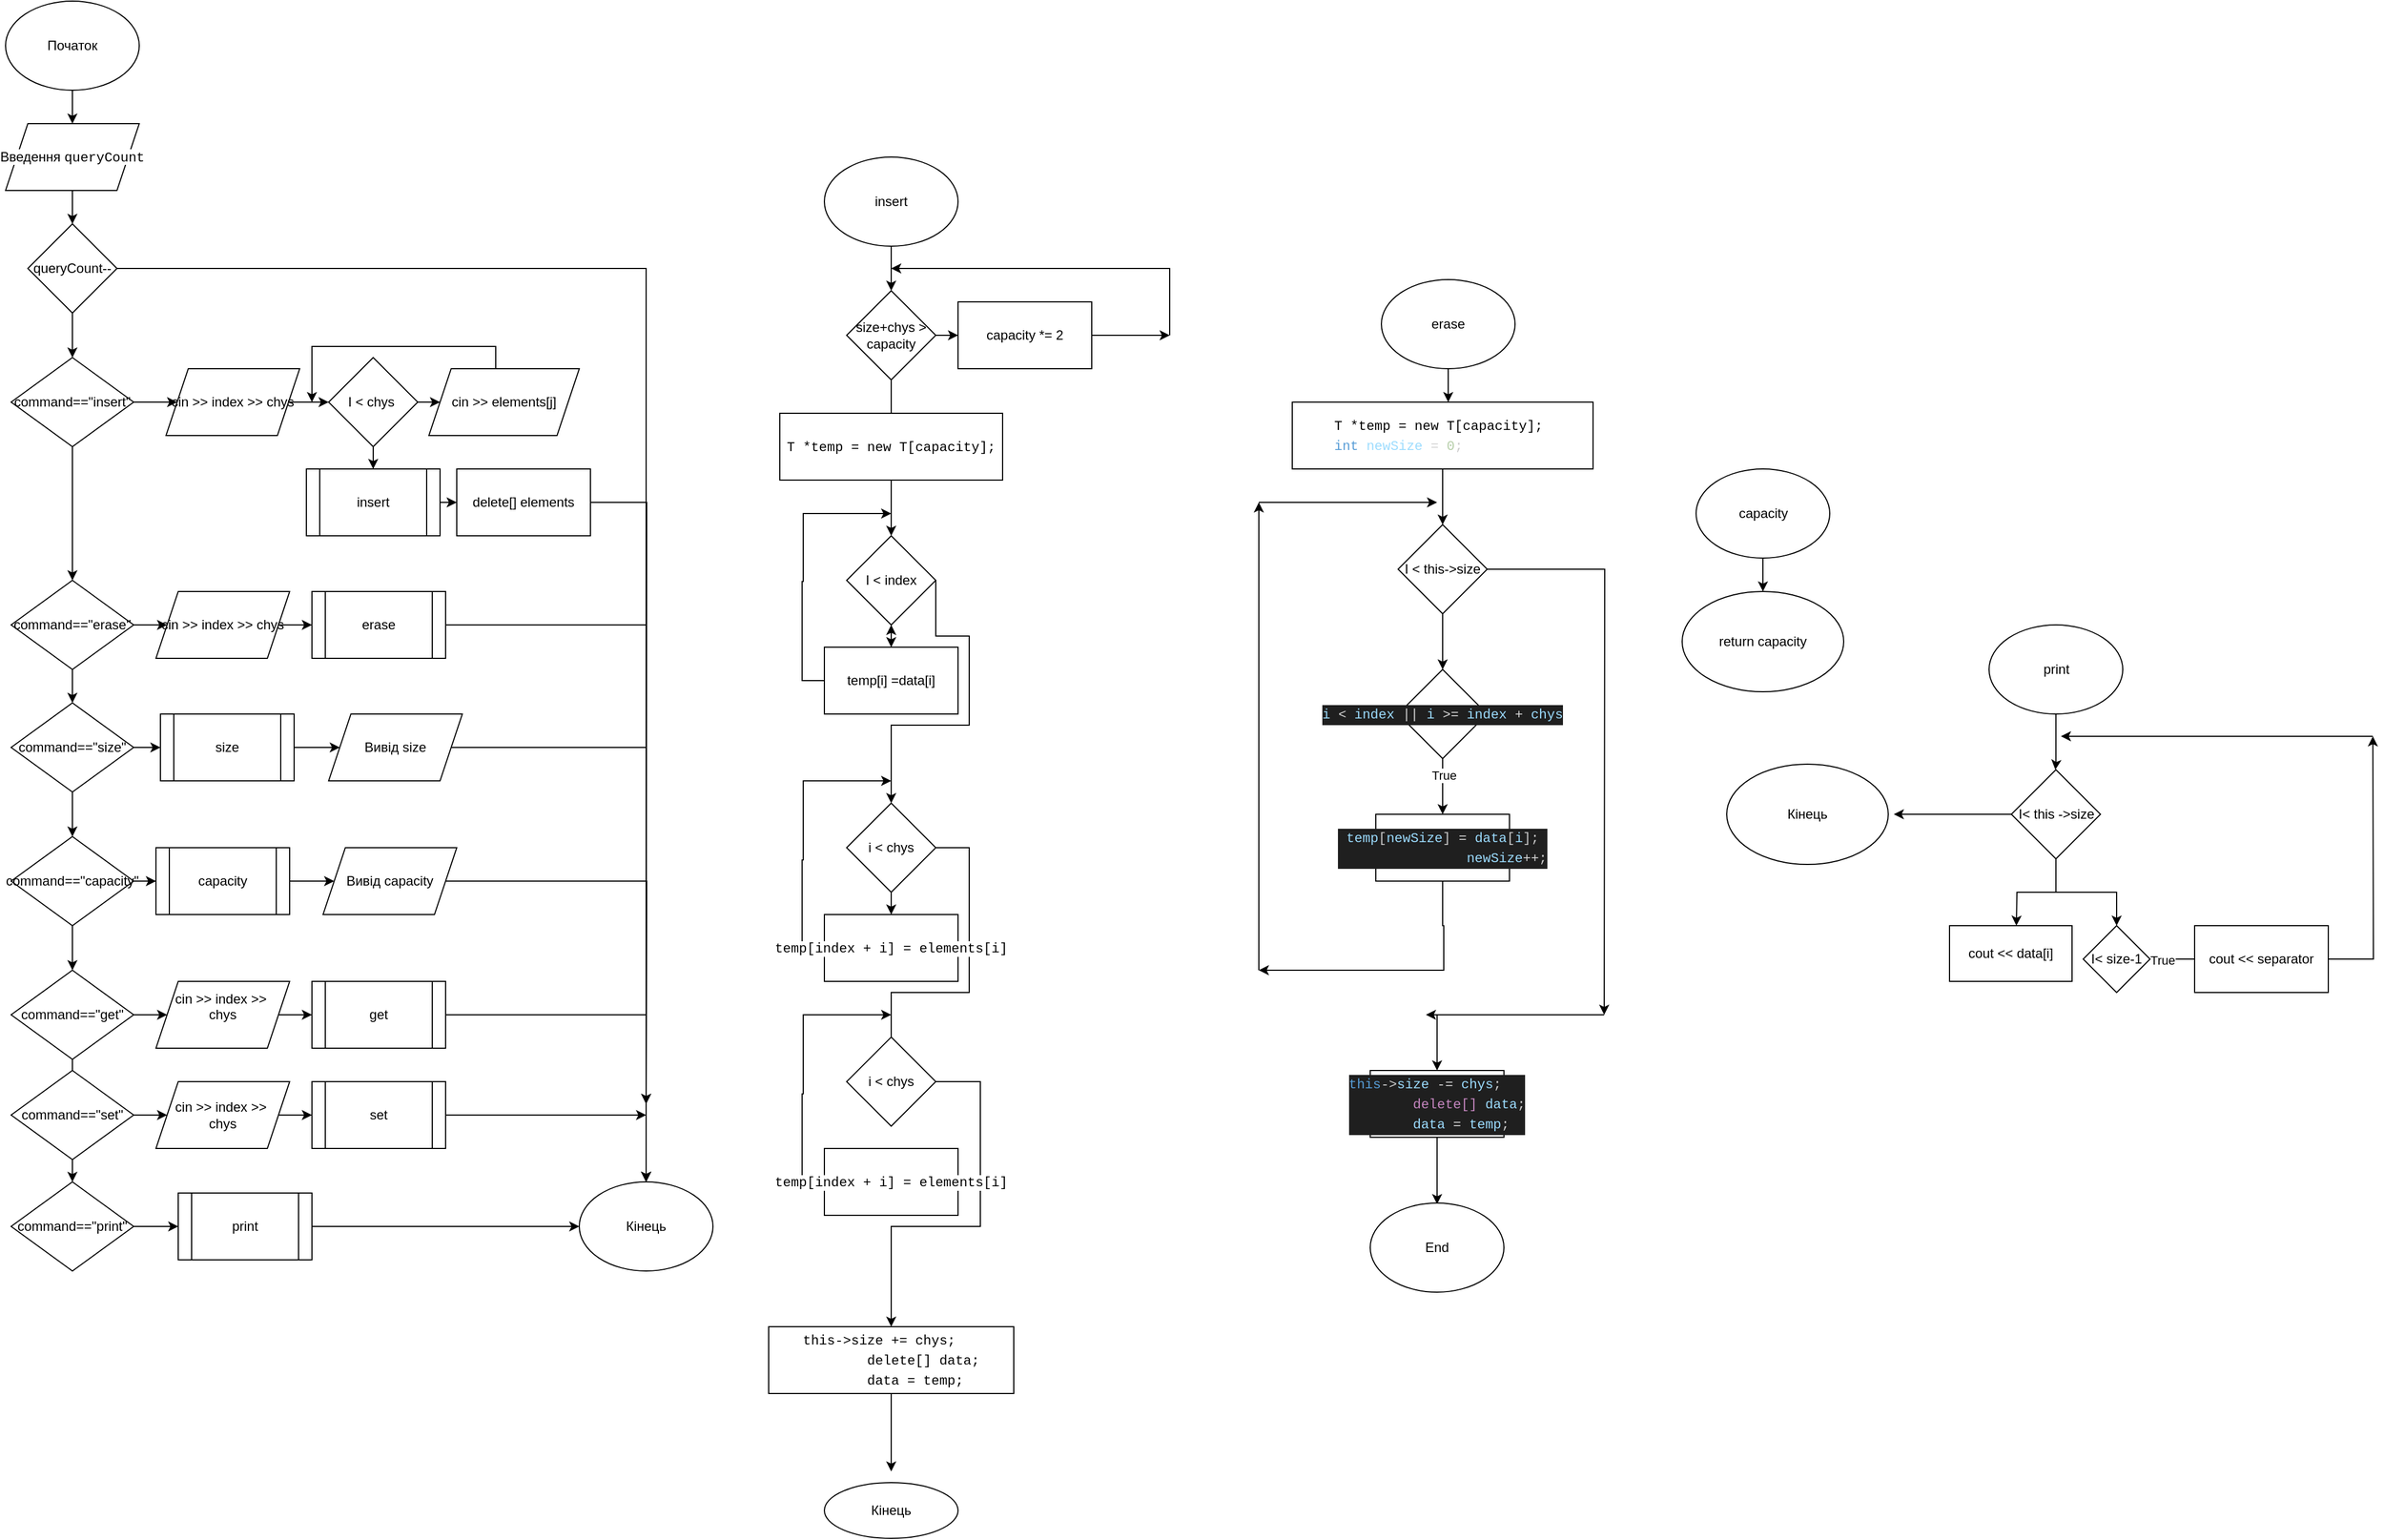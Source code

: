 <mxfile version="24.8.6">
  <diagram id="C5RBs43oDa-KdzZeNtuy" name="Page-1">
    <mxGraphModel dx="1870" dy="1550" grid="1" gridSize="10" guides="1" tooltips="1" connect="1" arrows="1" fold="1" page="1" pageScale="1" pageWidth="827" pageHeight="1169" math="0" shadow="0">
      <root>
        <mxCell id="WIyWlLk6GJQsqaUBKTNV-0" />
        <mxCell id="WIyWlLk6GJQsqaUBKTNV-1" parent="WIyWlLk6GJQsqaUBKTNV-0" />
        <mxCell id="VuneRpGB9uoMBUvt6ywJ-2" value="" style="edgeStyle=orthogonalEdgeStyle;rounded=0;orthogonalLoop=1;jettySize=auto;html=1;" parent="WIyWlLk6GJQsqaUBKTNV-1" source="VuneRpGB9uoMBUvt6ywJ-0" target="VuneRpGB9uoMBUvt6ywJ-1" edge="1">
          <mxGeometry relative="1" as="geometry" />
        </mxCell>
        <mxCell id="VuneRpGB9uoMBUvt6ywJ-0" value="Початок" style="ellipse;whiteSpace=wrap;html=1;" parent="WIyWlLk6GJQsqaUBKTNV-1" vertex="1">
          <mxGeometry x="155" y="10" width="120" height="80" as="geometry" />
        </mxCell>
        <mxCell id="VuneRpGB9uoMBUvt6ywJ-12" value="" style="edgeStyle=orthogonalEdgeStyle;rounded=0;orthogonalLoop=1;jettySize=auto;html=1;" parent="WIyWlLk6GJQsqaUBKTNV-1" source="VuneRpGB9uoMBUvt6ywJ-1" target="VuneRpGB9uoMBUvt6ywJ-11" edge="1">
          <mxGeometry relative="1" as="geometry" />
        </mxCell>
        <mxCell id="VuneRpGB9uoMBUvt6ywJ-1" value="&lt;span style=&quot;background-color: rgb(255, 255, 255);&quot;&gt;Введення&amp;nbsp;&lt;span style=&quot;font-family: Menlo, Monaco, &amp;quot;Courier New&amp;quot;, monospace; text-align: start; white-space: pre;&quot;&gt;queryCount&lt;/span&gt;&lt;/span&gt;" style="shape=parallelogram;perimeter=parallelogramPerimeter;whiteSpace=wrap;html=1;fixedSize=1;" parent="WIyWlLk6GJQsqaUBKTNV-1" vertex="1">
          <mxGeometry x="155" y="120" width="120" height="60" as="geometry" />
        </mxCell>
        <mxCell id="VuneRpGB9uoMBUvt6ywJ-6" value="" style="edgeStyle=orthogonalEdgeStyle;rounded=0;orthogonalLoop=1;jettySize=auto;html=1;" parent="WIyWlLk6GJQsqaUBKTNV-1" source="VuneRpGB9uoMBUvt6ywJ-3" target="VuneRpGB9uoMBUvt6ywJ-5" edge="1">
          <mxGeometry relative="1" as="geometry" />
        </mxCell>
        <mxCell id="VuneRpGB9uoMBUvt6ywJ-20" value="" style="edgeStyle=orthogonalEdgeStyle;rounded=0;orthogonalLoop=1;jettySize=auto;html=1;" parent="WIyWlLk6GJQsqaUBKTNV-1" source="VuneRpGB9uoMBUvt6ywJ-3" target="VuneRpGB9uoMBUvt6ywJ-19" edge="1">
          <mxGeometry relative="1" as="geometry" />
        </mxCell>
        <mxCell id="VuneRpGB9uoMBUvt6ywJ-3" value="command==&quot;insert&quot;" style="rhombus;whiteSpace=wrap;html=1;" parent="WIyWlLk6GJQsqaUBKTNV-1" vertex="1">
          <mxGeometry x="160" y="330" width="110" height="80" as="geometry" />
        </mxCell>
        <mxCell id="VuneRpGB9uoMBUvt6ywJ-8" value="" style="edgeStyle=orthogonalEdgeStyle;rounded=0;orthogonalLoop=1;jettySize=auto;html=1;" parent="WIyWlLk6GJQsqaUBKTNV-1" source="VuneRpGB9uoMBUvt6ywJ-5" target="VuneRpGB9uoMBUvt6ywJ-7" edge="1">
          <mxGeometry relative="1" as="geometry" />
        </mxCell>
        <mxCell id="VuneRpGB9uoMBUvt6ywJ-5" value="cin &amp;gt;&amp;gt; index &amp;gt;&amp;gt; chys" style="shape=parallelogram;perimeter=parallelogramPerimeter;whiteSpace=wrap;html=1;fixedSize=1;" parent="WIyWlLk6GJQsqaUBKTNV-1" vertex="1">
          <mxGeometry x="299" y="340" width="120" height="60" as="geometry" />
        </mxCell>
        <mxCell id="VuneRpGB9uoMBUvt6ywJ-10" value="" style="edgeStyle=orthogonalEdgeStyle;rounded=0;orthogonalLoop=1;jettySize=auto;html=1;" parent="WIyWlLk6GJQsqaUBKTNV-1" source="VuneRpGB9uoMBUvt6ywJ-7" target="VuneRpGB9uoMBUvt6ywJ-9" edge="1">
          <mxGeometry relative="1" as="geometry" />
        </mxCell>
        <mxCell id="VuneRpGB9uoMBUvt6ywJ-16" value="" style="edgeStyle=orthogonalEdgeStyle;rounded=0;orthogonalLoop=1;jettySize=auto;html=1;" parent="WIyWlLk6GJQsqaUBKTNV-1" source="VuneRpGB9uoMBUvt6ywJ-7" target="VuneRpGB9uoMBUvt6ywJ-15" edge="1">
          <mxGeometry relative="1" as="geometry" />
        </mxCell>
        <mxCell id="VuneRpGB9uoMBUvt6ywJ-7" value="I &amp;lt; chys&amp;nbsp;" style="rhombus;whiteSpace=wrap;html=1;" parent="WIyWlLk6GJQsqaUBKTNV-1" vertex="1">
          <mxGeometry x="445" y="330" width="80" height="80" as="geometry" />
        </mxCell>
        <mxCell id="VuneRpGB9uoMBUvt6ywJ-14" style="edgeStyle=orthogonalEdgeStyle;rounded=0;orthogonalLoop=1;jettySize=auto;html=1;exitX=0.5;exitY=0;exitDx=0;exitDy=0;" parent="WIyWlLk6GJQsqaUBKTNV-1" source="VuneRpGB9uoMBUvt6ywJ-9" edge="1">
          <mxGeometry relative="1" as="geometry">
            <mxPoint x="430" y="370" as="targetPoint" />
            <Array as="points">
              <mxPoint x="595" y="320" />
              <mxPoint x="430" y="320" />
            </Array>
          </mxGeometry>
        </mxCell>
        <mxCell id="VuneRpGB9uoMBUvt6ywJ-9" value="cin &amp;gt;&amp;gt; elements[j]" style="shape=parallelogram;perimeter=parallelogramPerimeter;whiteSpace=wrap;html=1;fixedSize=1;" parent="WIyWlLk6GJQsqaUBKTNV-1" vertex="1">
          <mxGeometry x="535" y="340" width="135" height="60" as="geometry" />
        </mxCell>
        <mxCell id="VuneRpGB9uoMBUvt6ywJ-13" value="" style="edgeStyle=orthogonalEdgeStyle;rounded=0;orthogonalLoop=1;jettySize=auto;html=1;" parent="WIyWlLk6GJQsqaUBKTNV-1" source="VuneRpGB9uoMBUvt6ywJ-11" target="VuneRpGB9uoMBUvt6ywJ-3" edge="1">
          <mxGeometry relative="1" as="geometry" />
        </mxCell>
        <mxCell id="VuneRpGB9uoMBUvt6ywJ-56" style="edgeStyle=orthogonalEdgeStyle;rounded=0;orthogonalLoop=1;jettySize=auto;html=1;entryX=0.5;entryY=0;entryDx=0;entryDy=0;" parent="WIyWlLk6GJQsqaUBKTNV-1" source="VuneRpGB9uoMBUvt6ywJ-11" target="VuneRpGB9uoMBUvt6ywJ-49" edge="1">
          <mxGeometry relative="1" as="geometry" />
        </mxCell>
        <mxCell id="VuneRpGB9uoMBUvt6ywJ-11" value="queryCount--" style="rhombus;whiteSpace=wrap;html=1;" parent="WIyWlLk6GJQsqaUBKTNV-1" vertex="1">
          <mxGeometry x="175" y="210" width="80" height="80" as="geometry" />
        </mxCell>
        <mxCell id="VuneRpGB9uoMBUvt6ywJ-18" value="" style="edgeStyle=orthogonalEdgeStyle;rounded=0;orthogonalLoop=1;jettySize=auto;html=1;" parent="WIyWlLk6GJQsqaUBKTNV-1" source="VuneRpGB9uoMBUvt6ywJ-15" target="VuneRpGB9uoMBUvt6ywJ-17" edge="1">
          <mxGeometry relative="1" as="geometry" />
        </mxCell>
        <mxCell id="VuneRpGB9uoMBUvt6ywJ-15" value="insert" style="shape=process;whiteSpace=wrap;html=1;backgroundOutline=1;" parent="WIyWlLk6GJQsqaUBKTNV-1" vertex="1">
          <mxGeometry x="425" y="430" width="120" height="60" as="geometry" />
        </mxCell>
        <mxCell id="VuneRpGB9uoMBUvt6ywJ-55" style="edgeStyle=orthogonalEdgeStyle;rounded=0;orthogonalLoop=1;jettySize=auto;html=1;" parent="WIyWlLk6GJQsqaUBKTNV-1" source="VuneRpGB9uoMBUvt6ywJ-17" edge="1">
          <mxGeometry relative="1" as="geometry">
            <mxPoint x="730" y="1000" as="targetPoint" />
          </mxGeometry>
        </mxCell>
        <mxCell id="VuneRpGB9uoMBUvt6ywJ-17" value="delete[] elements" style="whiteSpace=wrap;html=1;" parent="WIyWlLk6GJQsqaUBKTNV-1" vertex="1">
          <mxGeometry x="560" y="430" width="120" height="60" as="geometry" />
        </mxCell>
        <mxCell id="VuneRpGB9uoMBUvt6ywJ-22" value="" style="edgeStyle=orthogonalEdgeStyle;rounded=0;orthogonalLoop=1;jettySize=auto;html=1;" parent="WIyWlLk6GJQsqaUBKTNV-1" source="VuneRpGB9uoMBUvt6ywJ-19" target="VuneRpGB9uoMBUvt6ywJ-21" edge="1">
          <mxGeometry relative="1" as="geometry" />
        </mxCell>
        <mxCell id="VuneRpGB9uoMBUvt6ywJ-26" value="" style="edgeStyle=orthogonalEdgeStyle;rounded=0;orthogonalLoop=1;jettySize=auto;html=1;" parent="WIyWlLk6GJQsqaUBKTNV-1" source="VuneRpGB9uoMBUvt6ywJ-19" target="VuneRpGB9uoMBUvt6ywJ-25" edge="1">
          <mxGeometry relative="1" as="geometry" />
        </mxCell>
        <mxCell id="VuneRpGB9uoMBUvt6ywJ-19" value="command==&quot;erase&quot;" style="rhombus;whiteSpace=wrap;html=1;" parent="WIyWlLk6GJQsqaUBKTNV-1" vertex="1">
          <mxGeometry x="160" y="530" width="110" height="80" as="geometry" />
        </mxCell>
        <mxCell id="VuneRpGB9uoMBUvt6ywJ-24" value="" style="edgeStyle=orthogonalEdgeStyle;rounded=0;orthogonalLoop=1;jettySize=auto;html=1;" parent="WIyWlLk6GJQsqaUBKTNV-1" source="VuneRpGB9uoMBUvt6ywJ-21" target="VuneRpGB9uoMBUvt6ywJ-23" edge="1">
          <mxGeometry relative="1" as="geometry" />
        </mxCell>
        <mxCell id="VuneRpGB9uoMBUvt6ywJ-21" value="cin &amp;gt;&amp;gt; index &amp;gt;&amp;gt; chys" style="shape=parallelogram;perimeter=parallelogramPerimeter;whiteSpace=wrap;html=1;fixedSize=1;" parent="WIyWlLk6GJQsqaUBKTNV-1" vertex="1">
          <mxGeometry x="290" y="540" width="120" height="60" as="geometry" />
        </mxCell>
        <mxCell id="VuneRpGB9uoMBUvt6ywJ-54" style="edgeStyle=orthogonalEdgeStyle;rounded=0;orthogonalLoop=1;jettySize=auto;html=1;entryX=0.5;entryY=0;entryDx=0;entryDy=0;" parent="WIyWlLk6GJQsqaUBKTNV-1" source="VuneRpGB9uoMBUvt6ywJ-23" target="VuneRpGB9uoMBUvt6ywJ-49" edge="1">
          <mxGeometry relative="1" as="geometry" />
        </mxCell>
        <mxCell id="VuneRpGB9uoMBUvt6ywJ-23" value="erase" style="shape=process;whiteSpace=wrap;html=1;backgroundOutline=1;" parent="WIyWlLk6GJQsqaUBKTNV-1" vertex="1">
          <mxGeometry x="430" y="540" width="120" height="60" as="geometry" />
        </mxCell>
        <mxCell id="VuneRpGB9uoMBUvt6ywJ-30" value="" style="edgeStyle=orthogonalEdgeStyle;rounded=0;orthogonalLoop=1;jettySize=auto;html=1;" parent="WIyWlLk6GJQsqaUBKTNV-1" source="VuneRpGB9uoMBUvt6ywJ-25" target="VuneRpGB9uoMBUvt6ywJ-29" edge="1">
          <mxGeometry relative="1" as="geometry" />
        </mxCell>
        <mxCell id="VuneRpGB9uoMBUvt6ywJ-34" value="" style="edgeStyle=orthogonalEdgeStyle;rounded=0;orthogonalLoop=1;jettySize=auto;html=1;" parent="WIyWlLk6GJQsqaUBKTNV-1" source="VuneRpGB9uoMBUvt6ywJ-25" target="VuneRpGB9uoMBUvt6ywJ-33" edge="1">
          <mxGeometry relative="1" as="geometry" />
        </mxCell>
        <mxCell id="VuneRpGB9uoMBUvt6ywJ-25" value="command==&quot;size&quot;" style="rhombus;whiteSpace=wrap;html=1;" parent="WIyWlLk6GJQsqaUBKTNV-1" vertex="1">
          <mxGeometry x="160" y="640" width="110" height="80" as="geometry" />
        </mxCell>
        <mxCell id="VuneRpGB9uoMBUvt6ywJ-32" value="" style="edgeStyle=orthogonalEdgeStyle;rounded=0;orthogonalLoop=1;jettySize=auto;html=1;" parent="WIyWlLk6GJQsqaUBKTNV-1" source="VuneRpGB9uoMBUvt6ywJ-29" target="VuneRpGB9uoMBUvt6ywJ-31" edge="1">
          <mxGeometry relative="1" as="geometry" />
        </mxCell>
        <mxCell id="VuneRpGB9uoMBUvt6ywJ-29" value="size" style="shape=process;whiteSpace=wrap;html=1;backgroundOutline=1;" parent="WIyWlLk6GJQsqaUBKTNV-1" vertex="1">
          <mxGeometry x="294" y="650" width="120" height="60" as="geometry" />
        </mxCell>
        <mxCell id="VuneRpGB9uoMBUvt6ywJ-53" style="edgeStyle=orthogonalEdgeStyle;rounded=0;orthogonalLoop=1;jettySize=auto;html=1;entryX=0.5;entryY=0;entryDx=0;entryDy=0;" parent="WIyWlLk6GJQsqaUBKTNV-1" source="VuneRpGB9uoMBUvt6ywJ-31" target="VuneRpGB9uoMBUvt6ywJ-49" edge="1">
          <mxGeometry relative="1" as="geometry">
            <mxPoint x="730" y="990" as="targetPoint" />
          </mxGeometry>
        </mxCell>
        <mxCell id="VuneRpGB9uoMBUvt6ywJ-31" value="Вивід size" style="shape=parallelogram;perimeter=parallelogramPerimeter;whiteSpace=wrap;html=1;fixedSize=1;" parent="WIyWlLk6GJQsqaUBKTNV-1" vertex="1">
          <mxGeometry x="445" y="650" width="120" height="60" as="geometry" />
        </mxCell>
        <mxCell id="VuneRpGB9uoMBUvt6ywJ-36" value="" style="edgeStyle=orthogonalEdgeStyle;rounded=0;orthogonalLoop=1;jettySize=auto;html=1;" parent="WIyWlLk6GJQsqaUBKTNV-1" source="VuneRpGB9uoMBUvt6ywJ-33" target="VuneRpGB9uoMBUvt6ywJ-35" edge="1">
          <mxGeometry relative="1" as="geometry" />
        </mxCell>
        <mxCell id="VuneRpGB9uoMBUvt6ywJ-40" value="" style="edgeStyle=orthogonalEdgeStyle;rounded=0;orthogonalLoop=1;jettySize=auto;html=1;" parent="WIyWlLk6GJQsqaUBKTNV-1" source="VuneRpGB9uoMBUvt6ywJ-33" target="VuneRpGB9uoMBUvt6ywJ-39" edge="1">
          <mxGeometry relative="1" as="geometry" />
        </mxCell>
        <mxCell id="VuneRpGB9uoMBUvt6ywJ-33" value="command==&quot;capacity&quot;" style="rhombus;whiteSpace=wrap;html=1;" parent="WIyWlLk6GJQsqaUBKTNV-1" vertex="1">
          <mxGeometry x="160" y="760" width="110" height="80" as="geometry" />
        </mxCell>
        <mxCell id="VuneRpGB9uoMBUvt6ywJ-38" value="" style="edgeStyle=orthogonalEdgeStyle;rounded=0;orthogonalLoop=1;jettySize=auto;html=1;" parent="WIyWlLk6GJQsqaUBKTNV-1" source="VuneRpGB9uoMBUvt6ywJ-35" target="VuneRpGB9uoMBUvt6ywJ-37" edge="1">
          <mxGeometry relative="1" as="geometry" />
        </mxCell>
        <mxCell id="VuneRpGB9uoMBUvt6ywJ-35" value="capacity" style="shape=process;whiteSpace=wrap;html=1;backgroundOutline=1;" parent="WIyWlLk6GJQsqaUBKTNV-1" vertex="1">
          <mxGeometry x="290" y="770" width="120" height="60" as="geometry" />
        </mxCell>
        <mxCell id="VuneRpGB9uoMBUvt6ywJ-52" style="edgeStyle=orthogonalEdgeStyle;rounded=0;orthogonalLoop=1;jettySize=auto;html=1;" parent="WIyWlLk6GJQsqaUBKTNV-1" source="VuneRpGB9uoMBUvt6ywJ-37" edge="1">
          <mxGeometry relative="1" as="geometry">
            <mxPoint x="730" y="1000" as="targetPoint" />
          </mxGeometry>
        </mxCell>
        <mxCell id="VuneRpGB9uoMBUvt6ywJ-37" value="Вивід capacity" style="shape=parallelogram;perimeter=parallelogramPerimeter;whiteSpace=wrap;html=1;fixedSize=1;" parent="WIyWlLk6GJQsqaUBKTNV-1" vertex="1">
          <mxGeometry x="440" y="770" width="120" height="60" as="geometry" />
        </mxCell>
        <mxCell id="VuneRpGB9uoMBUvt6ywJ-42" value="" style="edgeStyle=orthogonalEdgeStyle;rounded=0;orthogonalLoop=1;jettySize=auto;html=1;" parent="WIyWlLk6GJQsqaUBKTNV-1" source="VuneRpGB9uoMBUvt6ywJ-39" target="VuneRpGB9uoMBUvt6ywJ-41" edge="1">
          <mxGeometry relative="1" as="geometry" />
        </mxCell>
        <mxCell id="VuneRpGB9uoMBUvt6ywJ-46" value="" style="edgeStyle=orthogonalEdgeStyle;rounded=0;orthogonalLoop=1;jettySize=auto;html=1;" parent="WIyWlLk6GJQsqaUBKTNV-1" source="VuneRpGB9uoMBUvt6ywJ-39" target="VuneRpGB9uoMBUvt6ywJ-45" edge="1">
          <mxGeometry relative="1" as="geometry" />
        </mxCell>
        <mxCell id="VuneRpGB9uoMBUvt6ywJ-39" value="command==&quot;get&quot;" style="rhombus;whiteSpace=wrap;html=1;" parent="WIyWlLk6GJQsqaUBKTNV-1" vertex="1">
          <mxGeometry x="160" y="880" width="110" height="80" as="geometry" />
        </mxCell>
        <mxCell id="VuneRpGB9uoMBUvt6ywJ-44" value="" style="edgeStyle=orthogonalEdgeStyle;rounded=0;orthogonalLoop=1;jettySize=auto;html=1;" parent="WIyWlLk6GJQsqaUBKTNV-1" source="VuneRpGB9uoMBUvt6ywJ-41" target="VuneRpGB9uoMBUvt6ywJ-43" edge="1">
          <mxGeometry relative="1" as="geometry" />
        </mxCell>
        <mxCell id="VuneRpGB9uoMBUvt6ywJ-41" value="cin &amp;gt;&amp;gt; index &amp;gt;&amp;gt;&amp;nbsp;&lt;br&gt;chys&lt;div&gt;&lt;br&gt;&lt;/div&gt;" style="shape=parallelogram;perimeter=parallelogramPerimeter;whiteSpace=wrap;html=1;fixedSize=1;" parent="WIyWlLk6GJQsqaUBKTNV-1" vertex="1">
          <mxGeometry x="290" y="890" width="120" height="60" as="geometry" />
        </mxCell>
        <mxCell id="VuneRpGB9uoMBUvt6ywJ-51" style="edgeStyle=orthogonalEdgeStyle;rounded=0;orthogonalLoop=1;jettySize=auto;html=1;entryX=0.5;entryY=0;entryDx=0;entryDy=0;" parent="WIyWlLk6GJQsqaUBKTNV-1" source="VuneRpGB9uoMBUvt6ywJ-43" target="VuneRpGB9uoMBUvt6ywJ-49" edge="1">
          <mxGeometry relative="1" as="geometry">
            <Array as="points">
              <mxPoint x="730" y="920" />
            </Array>
          </mxGeometry>
        </mxCell>
        <mxCell id="VuneRpGB9uoMBUvt6ywJ-43" value="" style="whiteSpace=wrap;html=1;" parent="WIyWlLk6GJQsqaUBKTNV-1" vertex="1">
          <mxGeometry x="430" y="890" width="120" height="60" as="geometry" />
        </mxCell>
        <mxCell id="VuneRpGB9uoMBUvt6ywJ-48" value="" style="edgeStyle=orthogonalEdgeStyle;rounded=0;orthogonalLoop=1;jettySize=auto;html=1;" parent="WIyWlLk6GJQsqaUBKTNV-1" source="VuneRpGB9uoMBUvt6ywJ-45" edge="1">
          <mxGeometry relative="1" as="geometry">
            <mxPoint x="310" y="1110" as="targetPoint" />
          </mxGeometry>
        </mxCell>
        <mxCell id="VuneRpGB9uoMBUvt6ywJ-45" value="command==&quot;print&quot;" style="rhombus;whiteSpace=wrap;html=1;" parent="WIyWlLk6GJQsqaUBKTNV-1" vertex="1">
          <mxGeometry x="160" y="1070" width="110" height="80" as="geometry" />
        </mxCell>
        <mxCell id="VuneRpGB9uoMBUvt6ywJ-50" style="edgeStyle=orthogonalEdgeStyle;rounded=0;orthogonalLoop=1;jettySize=auto;html=1;entryX=0;entryY=0.5;entryDx=0;entryDy=0;exitX=1;exitY=0.5;exitDx=0;exitDy=0;" parent="WIyWlLk6GJQsqaUBKTNV-1" source="5X4dIlzUBzXJxATVt42P-10" target="VuneRpGB9uoMBUvt6ywJ-49" edge="1">
          <mxGeometry relative="1" as="geometry">
            <mxPoint x="464" y="1110" as="sourcePoint" />
          </mxGeometry>
        </mxCell>
        <mxCell id="VuneRpGB9uoMBUvt6ywJ-49" value="Кінець" style="ellipse;whiteSpace=wrap;html=1;" parent="WIyWlLk6GJQsqaUBKTNV-1" vertex="1">
          <mxGeometry x="670" y="1070" width="120" height="80" as="geometry" />
        </mxCell>
        <mxCell id="VuneRpGB9uoMBUvt6ywJ-69" value="" style="edgeStyle=orthogonalEdgeStyle;rounded=0;orthogonalLoop=1;jettySize=auto;html=1;" parent="WIyWlLk6GJQsqaUBKTNV-1" source="VuneRpGB9uoMBUvt6ywJ-67" target="VuneRpGB9uoMBUvt6ywJ-68" edge="1">
          <mxGeometry relative="1" as="geometry" />
        </mxCell>
        <mxCell id="VuneRpGB9uoMBUvt6ywJ-67" value="insert" style="ellipse;whiteSpace=wrap;html=1;" parent="WIyWlLk6GJQsqaUBKTNV-1" vertex="1">
          <mxGeometry x="890" y="150" width="120" height="80" as="geometry" />
        </mxCell>
        <mxCell id="VuneRpGB9uoMBUvt6ywJ-71" value="" style="edgeStyle=orthogonalEdgeStyle;rounded=0;orthogonalLoop=1;jettySize=auto;html=1;" parent="WIyWlLk6GJQsqaUBKTNV-1" source="VuneRpGB9uoMBUvt6ywJ-68" target="VuneRpGB9uoMBUvt6ywJ-70" edge="1">
          <mxGeometry relative="1" as="geometry" />
        </mxCell>
        <mxCell id="VuneRpGB9uoMBUvt6ywJ-76" value="" style="edgeStyle=orthogonalEdgeStyle;rounded=0;orthogonalLoop=1;jettySize=auto;html=1;" parent="WIyWlLk6GJQsqaUBKTNV-1" source="VuneRpGB9uoMBUvt6ywJ-68" target="VuneRpGB9uoMBUvt6ywJ-75" edge="1">
          <mxGeometry relative="1" as="geometry" />
        </mxCell>
        <mxCell id="VuneRpGB9uoMBUvt6ywJ-68" value="size+chys &amp;gt; capacity" style="rhombus;whiteSpace=wrap;html=1;" parent="WIyWlLk6GJQsqaUBKTNV-1" vertex="1">
          <mxGeometry x="910" y="270" width="80" height="80" as="geometry" />
        </mxCell>
        <mxCell id="VuneRpGB9uoMBUvt6ywJ-73" value="" style="edgeStyle=orthogonalEdgeStyle;rounded=0;orthogonalLoop=1;jettySize=auto;html=1;" parent="WIyWlLk6GJQsqaUBKTNV-1" source="VuneRpGB9uoMBUvt6ywJ-70" edge="1">
          <mxGeometry relative="1" as="geometry">
            <mxPoint x="1200" y="310" as="targetPoint" />
            <Array as="points">
              <mxPoint x="1140" y="310" />
              <mxPoint x="1140" y="310" />
            </Array>
          </mxGeometry>
        </mxCell>
        <mxCell id="VuneRpGB9uoMBUvt6ywJ-70" value="capacity *= 2" style="whiteSpace=wrap;html=1;" parent="WIyWlLk6GJQsqaUBKTNV-1" vertex="1">
          <mxGeometry x="1010" y="280" width="120" height="60" as="geometry" />
        </mxCell>
        <mxCell id="VuneRpGB9uoMBUvt6ywJ-77" style="edgeStyle=orthogonalEdgeStyle;rounded=0;orthogonalLoop=1;jettySize=auto;html=1;" parent="WIyWlLk6GJQsqaUBKTNV-1" edge="1">
          <mxGeometry relative="1" as="geometry">
            <mxPoint x="950" y="250" as="targetPoint" />
            <Array as="points">
              <mxPoint x="1200" y="250" />
            </Array>
            <mxPoint x="1200" y="310" as="sourcePoint" />
          </mxGeometry>
        </mxCell>
        <mxCell id="VuneRpGB9uoMBUvt6ywJ-79" value="" style="edgeStyle=orthogonalEdgeStyle;rounded=0;orthogonalLoop=1;jettySize=auto;html=1;" parent="WIyWlLk6GJQsqaUBKTNV-1" source="VuneRpGB9uoMBUvt6ywJ-75" target="VuneRpGB9uoMBUvt6ywJ-78" edge="1">
          <mxGeometry relative="1" as="geometry" />
        </mxCell>
        <mxCell id="VuneRpGB9uoMBUvt6ywJ-81" style="edgeStyle=orthogonalEdgeStyle;rounded=0;orthogonalLoop=1;jettySize=auto;html=1;exitX=1;exitY=0.5;exitDx=0;exitDy=0;" parent="WIyWlLk6GJQsqaUBKTNV-1" source="VuneRpGB9uoMBUvt6ywJ-75" edge="1">
          <mxGeometry relative="1" as="geometry">
            <mxPoint x="950" y="730" as="targetPoint" />
            <Array as="points">
              <mxPoint x="990" y="580" />
              <mxPoint x="1020" y="580" />
              <mxPoint x="1020" y="660" />
              <mxPoint x="950" y="660" />
            </Array>
          </mxGeometry>
        </mxCell>
        <mxCell id="VuneRpGB9uoMBUvt6ywJ-75" value="I &amp;lt; index" style="rhombus;whiteSpace=wrap;html=1;" parent="WIyWlLk6GJQsqaUBKTNV-1" vertex="1">
          <mxGeometry x="910" y="490" width="80" height="80" as="geometry" />
        </mxCell>
        <mxCell id="VuneRpGB9uoMBUvt6ywJ-80" style="edgeStyle=orthogonalEdgeStyle;rounded=0;orthogonalLoop=1;jettySize=auto;html=1;" parent="WIyWlLk6GJQsqaUBKTNV-1" source="VuneRpGB9uoMBUvt6ywJ-78" edge="1">
          <mxGeometry relative="1" as="geometry">
            <mxPoint x="950" y="470" as="targetPoint" />
            <Array as="points">
              <mxPoint x="870" y="620" />
              <mxPoint x="870" y="531" />
              <mxPoint x="871" y="531" />
              <mxPoint x="871" y="470" />
            </Array>
          </mxGeometry>
        </mxCell>
        <mxCell id="VuneRpGB9uoMBUvt6ywJ-82" value="" style="edgeStyle=orthogonalEdgeStyle;rounded=0;orthogonalLoop=1;jettySize=auto;html=1;" parent="WIyWlLk6GJQsqaUBKTNV-1" source="VuneRpGB9uoMBUvt6ywJ-78" target="VuneRpGB9uoMBUvt6ywJ-75" edge="1">
          <mxGeometry relative="1" as="geometry" />
        </mxCell>
        <mxCell id="VuneRpGB9uoMBUvt6ywJ-78" value="temp[i] =data[i]" style="whiteSpace=wrap;html=1;" parent="WIyWlLk6GJQsqaUBKTNV-1" vertex="1">
          <mxGeometry x="890" y="590" width="120" height="60" as="geometry" />
        </mxCell>
        <mxCell id="VuneRpGB9uoMBUvt6ywJ-85" value="" style="edgeStyle=orthogonalEdgeStyle;rounded=0;orthogonalLoop=1;jettySize=auto;html=1;" parent="WIyWlLk6GJQsqaUBKTNV-1" source="VuneRpGB9uoMBUvt6ywJ-83" target="VuneRpGB9uoMBUvt6ywJ-84" edge="1">
          <mxGeometry relative="1" as="geometry" />
        </mxCell>
        <mxCell id="VuneRpGB9uoMBUvt6ywJ-88" style="edgeStyle=orthogonalEdgeStyle;rounded=0;orthogonalLoop=1;jettySize=auto;html=1;exitX=1;exitY=0.5;exitDx=0;exitDy=0;" parent="WIyWlLk6GJQsqaUBKTNV-1" source="VuneRpGB9uoMBUvt6ywJ-83" edge="1">
          <mxGeometry relative="1" as="geometry">
            <mxPoint x="950" y="1010" as="targetPoint" />
            <Array as="points">
              <mxPoint x="1020" y="770" />
              <mxPoint x="1020" y="900" />
              <mxPoint x="950" y="900" />
            </Array>
          </mxGeometry>
        </mxCell>
        <mxCell id="VuneRpGB9uoMBUvt6ywJ-83" value="i &amp;lt; chys" style="rhombus;whiteSpace=wrap;html=1;" parent="WIyWlLk6GJQsqaUBKTNV-1" vertex="1">
          <mxGeometry x="910" y="730" width="80" height="80" as="geometry" />
        </mxCell>
        <mxCell id="VuneRpGB9uoMBUvt6ywJ-86" style="edgeStyle=orthogonalEdgeStyle;rounded=0;orthogonalLoop=1;jettySize=auto;html=1;" parent="WIyWlLk6GJQsqaUBKTNV-1" source="VuneRpGB9uoMBUvt6ywJ-84" edge="1">
          <mxGeometry relative="1" as="geometry">
            <mxPoint x="950" y="710" as="targetPoint" />
            <Array as="points">
              <mxPoint x="870" y="860" />
              <mxPoint x="870" y="781" />
              <mxPoint x="871" y="710" />
            </Array>
          </mxGeometry>
        </mxCell>
        <mxCell id="VuneRpGB9uoMBUvt6ywJ-84" value="&lt;div style=&quot;text-align: start; font-family: Menlo, Monaco, &amp;quot;Courier New&amp;quot;, monospace; line-height: 18px; white-space: pre;&quot;&gt;&lt;span style=&quot;background-color: rgb(255, 255, 255);&quot;&gt;temp[index + i] = elements[i]&lt;/span&gt;&lt;/div&gt;" style="whiteSpace=wrap;html=1;" parent="WIyWlLk6GJQsqaUBKTNV-1" vertex="1">
          <mxGeometry x="890" y="830" width="120" height="60" as="geometry" />
        </mxCell>
        <mxCell id="VuneRpGB9uoMBUvt6ywJ-102" value="" style="edgeStyle=orthogonalEdgeStyle;rounded=0;orthogonalLoop=1;jettySize=auto;html=1;" parent="WIyWlLk6GJQsqaUBKTNV-1" source="VuneRpGB9uoMBUvt6ywJ-100" edge="1">
          <mxGeometry relative="1" as="geometry">
            <mxPoint x="1450" y="370" as="targetPoint" />
          </mxGeometry>
        </mxCell>
        <mxCell id="VuneRpGB9uoMBUvt6ywJ-100" value="erase" style="ellipse;whiteSpace=wrap;html=1;" parent="WIyWlLk6GJQsqaUBKTNV-1" vertex="1">
          <mxGeometry x="1390" y="260" width="120" height="80" as="geometry" />
        </mxCell>
        <mxCell id="VuneRpGB9uoMBUvt6ywJ-115" value="" style="edgeStyle=orthogonalEdgeStyle;rounded=0;orthogonalLoop=1;jettySize=auto;html=1;" parent="WIyWlLk6GJQsqaUBKTNV-1" source="VuneRpGB9uoMBUvt6ywJ-113" target="VuneRpGB9uoMBUvt6ywJ-114" edge="1">
          <mxGeometry relative="1" as="geometry" />
        </mxCell>
        <mxCell id="VuneRpGB9uoMBUvt6ywJ-113" value="capacity" style="ellipse;whiteSpace=wrap;html=1;" parent="WIyWlLk6GJQsqaUBKTNV-1" vertex="1">
          <mxGeometry x="1672.5" y="430" width="120" height="80" as="geometry" />
        </mxCell>
        <mxCell id="VuneRpGB9uoMBUvt6ywJ-114" value="return capacity" style="ellipse;whiteSpace=wrap;html=1;" parent="WIyWlLk6GJQsqaUBKTNV-1" vertex="1">
          <mxGeometry x="1660" y="540" width="145" height="90" as="geometry" />
        </mxCell>
        <mxCell id="5X4dIlzUBzXJxATVt42P-0" value="" style="edgeStyle=orthogonalEdgeStyle;rounded=0;orthogonalLoop=1;jettySize=auto;html=1;" edge="1" parent="WIyWlLk6GJQsqaUBKTNV-1" source="5X4dIlzUBzXJxATVt42P-1" target="5X4dIlzUBzXJxATVt42P-3">
          <mxGeometry relative="1" as="geometry" />
        </mxCell>
        <mxCell id="5X4dIlzUBzXJxATVt42P-1" value="command==&quot;set&quot;" style="rhombus;whiteSpace=wrap;html=1;" vertex="1" parent="WIyWlLk6GJQsqaUBKTNV-1">
          <mxGeometry x="160" y="970" width="110" height="80" as="geometry" />
        </mxCell>
        <mxCell id="5X4dIlzUBzXJxATVt42P-2" value="" style="edgeStyle=orthogonalEdgeStyle;rounded=0;orthogonalLoop=1;jettySize=auto;html=1;" edge="1" parent="WIyWlLk6GJQsqaUBKTNV-1" source="5X4dIlzUBzXJxATVt42P-3" target="5X4dIlzUBzXJxATVt42P-4">
          <mxGeometry relative="1" as="geometry" />
        </mxCell>
        <mxCell id="5X4dIlzUBzXJxATVt42P-3" value="cin &amp;gt;&amp;gt; index &amp;gt;&amp;gt;&amp;nbsp;&lt;br&gt;chys" style="shape=parallelogram;perimeter=parallelogramPerimeter;whiteSpace=wrap;html=1;fixedSize=1;" vertex="1" parent="WIyWlLk6GJQsqaUBKTNV-1">
          <mxGeometry x="290" y="980" width="120" height="60" as="geometry" />
        </mxCell>
        <mxCell id="5X4dIlzUBzXJxATVt42P-5" style="edgeStyle=orthogonalEdgeStyle;rounded=0;orthogonalLoop=1;jettySize=auto;html=1;" edge="1" parent="WIyWlLk6GJQsqaUBKTNV-1" source="5X4dIlzUBzXJxATVt42P-4">
          <mxGeometry relative="1" as="geometry">
            <mxPoint x="730" y="1010.0" as="targetPoint" />
          </mxGeometry>
        </mxCell>
        <mxCell id="5X4dIlzUBzXJxATVt42P-4" value="" style="whiteSpace=wrap;html=1;" vertex="1" parent="WIyWlLk6GJQsqaUBKTNV-1">
          <mxGeometry x="430" y="980" width="120" height="60" as="geometry" />
        </mxCell>
        <mxCell id="5X4dIlzUBzXJxATVt42P-7" value="get" style="shape=process;whiteSpace=wrap;html=1;backgroundOutline=1;" vertex="1" parent="WIyWlLk6GJQsqaUBKTNV-1">
          <mxGeometry x="430" y="890" width="120" height="60" as="geometry" />
        </mxCell>
        <mxCell id="5X4dIlzUBzXJxATVt42P-8" value="set" style="shape=process;whiteSpace=wrap;html=1;backgroundOutline=1;" vertex="1" parent="WIyWlLk6GJQsqaUBKTNV-1">
          <mxGeometry x="430" y="980" width="120" height="60" as="geometry" />
        </mxCell>
        <mxCell id="5X4dIlzUBzXJxATVt42P-10" value="print" style="shape=process;whiteSpace=wrap;html=1;backgroundOutline=1;" vertex="1" parent="WIyWlLk6GJQsqaUBKTNV-1">
          <mxGeometry x="310" y="1080" width="120" height="60" as="geometry" />
        </mxCell>
        <mxCell id="5X4dIlzUBzXJxATVt42P-11" value="&lt;div style=&quot;text-align: start; font-family: Menlo, Monaco, &amp;quot;Courier New&amp;quot;, monospace; line-height: 18px; white-space: pre;&quot;&gt;&lt;span style=&quot;background-color: rgb(255, 255, 255);&quot;&gt;T *temp = new T[capacity];&lt;/span&gt;&lt;/div&gt;" style="rounded=0;whiteSpace=wrap;html=1;" vertex="1" parent="WIyWlLk6GJQsqaUBKTNV-1">
          <mxGeometry x="850" y="380" width="200" height="60" as="geometry" />
        </mxCell>
        <mxCell id="5X4dIlzUBzXJxATVt42P-16" style="edgeStyle=orthogonalEdgeStyle;rounded=0;orthogonalLoop=1;jettySize=auto;html=1;exitX=1;exitY=0.5;exitDx=0;exitDy=0;" edge="1" parent="WIyWlLk6GJQsqaUBKTNV-1" source="5X4dIlzUBzXJxATVt42P-13">
          <mxGeometry relative="1" as="geometry">
            <mxPoint x="950" y="1200" as="targetPoint" />
            <Array as="points">
              <mxPoint x="1030" y="980" />
              <mxPoint x="1030" y="1110" />
              <mxPoint x="950" y="1110" />
            </Array>
          </mxGeometry>
        </mxCell>
        <mxCell id="5X4dIlzUBzXJxATVt42P-13" value="i &amp;lt; chys" style="rhombus;whiteSpace=wrap;html=1;" vertex="1" parent="WIyWlLk6GJQsqaUBKTNV-1">
          <mxGeometry x="910" y="940.03" width="80" height="80" as="geometry" />
        </mxCell>
        <mxCell id="5X4dIlzUBzXJxATVt42P-14" style="edgeStyle=orthogonalEdgeStyle;rounded=0;orthogonalLoop=1;jettySize=auto;html=1;" edge="1" parent="WIyWlLk6GJQsqaUBKTNV-1" source="5X4dIlzUBzXJxATVt42P-15">
          <mxGeometry relative="1" as="geometry">
            <mxPoint x="950" y="920.03" as="targetPoint" />
            <Array as="points">
              <mxPoint x="870" y="1070.03" />
              <mxPoint x="870" y="991.03" />
              <mxPoint x="871" y="920.03" />
            </Array>
          </mxGeometry>
        </mxCell>
        <mxCell id="5X4dIlzUBzXJxATVt42P-15" value="&lt;div style=&quot;text-align: start; font-family: Menlo, Monaco, &amp;quot;Courier New&amp;quot;, monospace; line-height: 18px; white-space: pre;&quot;&gt;&lt;span style=&quot;background-color: rgb(255, 255, 255);&quot;&gt;temp[index + i] = elements[i]&lt;/span&gt;&lt;/div&gt;" style="whiteSpace=wrap;html=1;" vertex="1" parent="WIyWlLk6GJQsqaUBKTNV-1">
          <mxGeometry x="890" y="1040.03" width="120" height="60" as="geometry" />
        </mxCell>
        <mxCell id="5X4dIlzUBzXJxATVt42P-18" style="edgeStyle=orthogonalEdgeStyle;rounded=0;orthogonalLoop=1;jettySize=auto;html=1;" edge="1" parent="WIyWlLk6GJQsqaUBKTNV-1" source="5X4dIlzUBzXJxATVt42P-17">
          <mxGeometry relative="1" as="geometry">
            <mxPoint x="950" y="1330" as="targetPoint" />
          </mxGeometry>
        </mxCell>
        <mxCell id="5X4dIlzUBzXJxATVt42P-17" value="&lt;div style=&quot;text-align: start; font-family: Menlo, Monaco, &amp;quot;Courier New&amp;quot;, monospace; line-height: 18px; white-space: pre;&quot;&gt;&lt;div&gt;&lt;span style=&quot;background-color: rgb(255, 255, 255);&quot;&gt;this-&amp;gt;size += chys;&lt;/span&gt;&lt;/div&gt;&lt;div&gt;&lt;span style=&quot;background-color: rgb(255, 255, 255);&quot;&gt;        delete[] data;&lt;/span&gt;&lt;/div&gt;&lt;div&gt;&lt;span style=&quot;background-color: rgb(255, 255, 255);&quot;&gt;        data = temp;&lt;/span&gt;&lt;/div&gt;&lt;/div&gt;" style="rounded=0;whiteSpace=wrap;html=1;" vertex="1" parent="WIyWlLk6GJQsqaUBKTNV-1">
          <mxGeometry x="840" y="1200" width="220" height="60" as="geometry" />
        </mxCell>
        <mxCell id="5X4dIlzUBzXJxATVt42P-19" value="Кінець" style="ellipse;whiteSpace=wrap;html=1;" vertex="1" parent="WIyWlLk6GJQsqaUBKTNV-1">
          <mxGeometry x="890" y="1340" width="120" height="50" as="geometry" />
        </mxCell>
        <mxCell id="5X4dIlzUBzXJxATVt42P-21" style="edgeStyle=orthogonalEdgeStyle;rounded=0;orthogonalLoop=1;jettySize=auto;html=1;" edge="1" parent="WIyWlLk6GJQsqaUBKTNV-1" source="5X4dIlzUBzXJxATVt42P-20">
          <mxGeometry relative="1" as="geometry">
            <mxPoint x="1445" y="480" as="targetPoint" />
          </mxGeometry>
        </mxCell>
        <mxCell id="5X4dIlzUBzXJxATVt42P-20" value="&lt;div style=&quot;font-style: normal; font-variant-caps: normal; font-weight: normal; letter-spacing: normal; text-align: start; text-indent: 0px; text-transform: none; word-spacing: 0px; -webkit-text-stroke-width: 0px; text-decoration: none; font-family: Menlo, Monaco, &amp;quot;Courier New&amp;quot;, monospace; font-size: 12px; line-height: 18px; white-space: pre;&quot;&gt;&lt;div&gt;&lt;span style=&quot;background-color: rgb(255, 255, 255);&quot;&gt;T *temp = new T[capacity];&amp;nbsp;&lt;/span&gt;&lt;/div&gt;&lt;div&gt;&lt;span style=&quot;background-color: rgb(255, 255, 255);&quot;&gt;&lt;span style=&quot;color: rgb(86, 156, 214);&quot;&gt;int&lt;/span&gt;&lt;span style=&quot;color: rgb(204, 204, 204);&quot;&gt; &lt;/span&gt;&lt;span style=&quot;color: rgb(156, 220, 254);&quot;&gt;newSize&lt;/span&gt;&lt;span style=&quot;color: rgb(204, 204, 204);&quot;&gt; &lt;/span&gt;&lt;span style=&quot;color: rgb(212, 212, 212);&quot;&gt;=&lt;/span&gt;&lt;span style=&quot;color: rgb(204, 204, 204);&quot;&gt; &lt;/span&gt;&lt;span style=&quot;color: rgb(181, 206, 168);&quot;&gt;0&lt;/span&gt;&lt;span style=&quot;color: rgb(204, 204, 204);&quot;&gt;;&lt;/span&gt;&lt;/span&gt;&lt;/div&gt;&lt;/div&gt;" style="rounded=0;whiteSpace=wrap;html=1;" vertex="1" parent="WIyWlLk6GJQsqaUBKTNV-1">
          <mxGeometry x="1310" y="370" width="270" height="60" as="geometry" />
        </mxCell>
        <mxCell id="5X4dIlzUBzXJxATVt42P-23" style="edgeStyle=orthogonalEdgeStyle;rounded=0;orthogonalLoop=1;jettySize=auto;html=1;" edge="1" parent="WIyWlLk6GJQsqaUBKTNV-1" source="5X4dIlzUBzXJxATVt42P-22">
          <mxGeometry relative="1" as="geometry">
            <mxPoint x="1445" y="610" as="targetPoint" />
          </mxGeometry>
        </mxCell>
        <mxCell id="5X4dIlzUBzXJxATVt42P-33" style="edgeStyle=orthogonalEdgeStyle;rounded=0;orthogonalLoop=1;jettySize=auto;html=1;" edge="1" parent="WIyWlLk6GJQsqaUBKTNV-1" source="5X4dIlzUBzXJxATVt42P-22">
          <mxGeometry relative="1" as="geometry">
            <mxPoint x="1590" y="920" as="targetPoint" />
          </mxGeometry>
        </mxCell>
        <mxCell id="5X4dIlzUBzXJxATVt42P-22" value="I &amp;lt; this-&amp;gt;size" style="rhombus;whiteSpace=wrap;html=1;" vertex="1" parent="WIyWlLk6GJQsqaUBKTNV-1">
          <mxGeometry x="1405" y="480" width="80" height="80" as="geometry" />
        </mxCell>
        <mxCell id="5X4dIlzUBzXJxATVt42P-26" style="edgeStyle=orthogonalEdgeStyle;rounded=0;orthogonalLoop=1;jettySize=auto;html=1;" edge="1" parent="WIyWlLk6GJQsqaUBKTNV-1" source="5X4dIlzUBzXJxATVt42P-25">
          <mxGeometry relative="1" as="geometry">
            <mxPoint x="1445" y="740" as="targetPoint" />
          </mxGeometry>
        </mxCell>
        <mxCell id="5X4dIlzUBzXJxATVt42P-27" value="True" style="edgeLabel;html=1;align=center;verticalAlign=middle;resizable=0;points=[];" vertex="1" connectable="0" parent="5X4dIlzUBzXJxATVt42P-26">
          <mxGeometry x="-0.406" y="1" relative="1" as="geometry">
            <mxPoint as="offset" />
          </mxGeometry>
        </mxCell>
        <mxCell id="5X4dIlzUBzXJxATVt42P-25" value="&lt;div style=&quot;text-align: start; color: rgb(204, 204, 204); background-color: rgb(31, 31, 31); font-family: Menlo, Monaco, &amp;quot;Courier New&amp;quot;, monospace; line-height: 18px; white-space: pre;&quot;&gt;&lt;span style=&quot;color: rgb(156, 220, 254);&quot;&gt;i&lt;/span&gt; &lt;span style=&quot;color: rgb(212, 212, 212);&quot;&gt;&amp;lt;&lt;/span&gt; &lt;span style=&quot;color: rgb(156, 220, 254);&quot;&gt;index&lt;/span&gt; &lt;span style=&quot;color: rgb(212, 212, 212);&quot;&gt;||&lt;/span&gt; &lt;span style=&quot;color: rgb(156, 220, 254);&quot;&gt;i&lt;/span&gt; &lt;span style=&quot;color: rgb(212, 212, 212);&quot;&gt;&amp;gt;=&lt;/span&gt; &lt;span style=&quot;color: rgb(156, 220, 254);&quot;&gt;index&lt;/span&gt; &lt;span style=&quot;color: rgb(212, 212, 212);&quot;&gt;+&lt;/span&gt; &lt;span style=&quot;color: rgb(156, 220, 254);&quot;&gt;chys&lt;/span&gt;&lt;/div&gt;" style="rhombus;whiteSpace=wrap;html=1;" vertex="1" parent="WIyWlLk6GJQsqaUBKTNV-1">
          <mxGeometry x="1405" y="610" width="80" height="80" as="geometry" />
        </mxCell>
        <mxCell id="5X4dIlzUBzXJxATVt42P-29" style="edgeStyle=orthogonalEdgeStyle;rounded=0;orthogonalLoop=1;jettySize=auto;html=1;" edge="1" parent="WIyWlLk6GJQsqaUBKTNV-1" source="5X4dIlzUBzXJxATVt42P-28">
          <mxGeometry relative="1" as="geometry">
            <mxPoint x="1280" y="880" as="targetPoint" />
            <Array as="points">
              <mxPoint x="1445" y="840" />
              <mxPoint x="1446" y="840" />
            </Array>
          </mxGeometry>
        </mxCell>
        <mxCell id="5X4dIlzUBzXJxATVt42P-28" value="&lt;div style=&quot;text-align: start; color: rgb(204, 204, 204); background-color: rgb(31, 31, 31); font-family: Menlo, Monaco, &amp;quot;Courier New&amp;quot;, monospace; line-height: 18px; white-space: pre;&quot;&gt;&lt;div&gt; &lt;span style=&quot;color: rgb(156, 220, 254);&quot;&gt;temp&lt;/span&gt;[&lt;span style=&quot;color: rgb(156, 220, 254);&quot;&gt;newSize&lt;/span&gt;] &lt;span style=&quot;color: rgb(212, 212, 212);&quot;&gt;=&lt;/span&gt; &lt;span style=&quot;color: rgb(156, 220, 254);&quot;&gt;data&lt;/span&gt;[&lt;span style=&quot;color: rgb(156, 220, 254);&quot;&gt;i&lt;/span&gt;];&lt;/div&gt;&lt;div&gt;                &lt;span style=&quot;color: rgb(156, 220, 254);&quot;&gt;newSize&lt;/span&gt;&lt;span style=&quot;color: rgb(212, 212, 212);&quot;&gt;++&lt;/span&gt;;&lt;/div&gt;&lt;/div&gt;" style="rounded=0;whiteSpace=wrap;html=1;" vertex="1" parent="WIyWlLk6GJQsqaUBKTNV-1">
          <mxGeometry x="1385" y="740" width="120" height="60" as="geometry" />
        </mxCell>
        <mxCell id="5X4dIlzUBzXJxATVt42P-31" value="" style="endArrow=classic;html=1;rounded=0;" edge="1" parent="WIyWlLk6GJQsqaUBKTNV-1">
          <mxGeometry width="50" height="50" relative="1" as="geometry">
            <mxPoint x="1280" y="880" as="sourcePoint" />
            <mxPoint x="1280" y="460" as="targetPoint" />
          </mxGeometry>
        </mxCell>
        <mxCell id="5X4dIlzUBzXJxATVt42P-32" value="" style="endArrow=classic;html=1;rounded=0;" edge="1" parent="WIyWlLk6GJQsqaUBKTNV-1">
          <mxGeometry width="50" height="50" relative="1" as="geometry">
            <mxPoint x="1280" y="460" as="sourcePoint" />
            <mxPoint x="1440" y="460" as="targetPoint" />
          </mxGeometry>
        </mxCell>
        <mxCell id="5X4dIlzUBzXJxATVt42P-34" value="" style="endArrow=classic;html=1;rounded=0;" edge="1" parent="WIyWlLk6GJQsqaUBKTNV-1">
          <mxGeometry width="50" height="50" relative="1" as="geometry">
            <mxPoint x="1590" y="920" as="sourcePoint" />
            <mxPoint x="1430" y="920" as="targetPoint" />
          </mxGeometry>
        </mxCell>
        <mxCell id="5X4dIlzUBzXJxATVt42P-35" value="" style="endArrow=classic;html=1;rounded=0;" edge="1" parent="WIyWlLk6GJQsqaUBKTNV-1">
          <mxGeometry width="50" height="50" relative="1" as="geometry">
            <mxPoint x="1440" y="920" as="sourcePoint" />
            <mxPoint x="1440" y="970" as="targetPoint" />
          </mxGeometry>
        </mxCell>
        <mxCell id="5X4dIlzUBzXJxATVt42P-37" style="edgeStyle=orthogonalEdgeStyle;rounded=0;orthogonalLoop=1;jettySize=auto;html=1;" edge="1" parent="WIyWlLk6GJQsqaUBKTNV-1" source="5X4dIlzUBzXJxATVt42P-36">
          <mxGeometry relative="1" as="geometry">
            <mxPoint x="1440" y="1090" as="targetPoint" />
          </mxGeometry>
        </mxCell>
        <mxCell id="5X4dIlzUBzXJxATVt42P-36" value="&lt;div style=&quot;text-align: start; color: rgb(204, 204, 204); background-color: rgb(31, 31, 31); font-family: Menlo, Monaco, &amp;quot;Courier New&amp;quot;, monospace; line-height: 18px; white-space: pre;&quot;&gt;&lt;div&gt;&lt;span style=&quot;color: rgb(86, 156, 214);&quot;&gt;this&lt;/span&gt;-&amp;gt;&lt;span style=&quot;color: rgb(156, 220, 254);&quot;&gt;size&lt;/span&gt; &lt;span style=&quot;color: rgb(212, 212, 212);&quot;&gt;-=&lt;/span&gt; &lt;span style=&quot;color: rgb(156, 220, 254);&quot;&gt;chys&lt;/span&gt;;&lt;/div&gt;&lt;div&gt;        &lt;span style=&quot;color: rgb(197, 134, 192);&quot;&gt;delete[]&lt;/span&gt; &lt;span style=&quot;color: rgb(156, 220, 254);&quot;&gt;data&lt;/span&gt;;&lt;/div&gt;&lt;div&gt;        &lt;span style=&quot;color: rgb(156, 220, 254);&quot;&gt;data&lt;/span&gt; &lt;span style=&quot;color: rgb(212, 212, 212);&quot;&gt;=&lt;/span&gt; &lt;span style=&quot;color: rgb(156, 220, 254);&quot;&gt;temp&lt;/span&gt;;&lt;/div&gt;&lt;/div&gt;" style="rounded=0;whiteSpace=wrap;html=1;" vertex="1" parent="WIyWlLk6GJQsqaUBKTNV-1">
          <mxGeometry x="1380" y="970" width="120" height="60" as="geometry" />
        </mxCell>
        <mxCell id="5X4dIlzUBzXJxATVt42P-38" value="End" style="ellipse;whiteSpace=wrap;html=1;" vertex="1" parent="WIyWlLk6GJQsqaUBKTNV-1">
          <mxGeometry x="1380" y="1089" width="120" height="80" as="geometry" />
        </mxCell>
        <mxCell id="5X4dIlzUBzXJxATVt42P-42" style="edgeStyle=orthogonalEdgeStyle;rounded=0;orthogonalLoop=1;jettySize=auto;html=1;" edge="1" parent="WIyWlLk6GJQsqaUBKTNV-1" source="5X4dIlzUBzXJxATVt42P-40">
          <mxGeometry relative="1" as="geometry">
            <mxPoint x="1995" y="700" as="targetPoint" />
            <Array as="points">
              <mxPoint x="1995" y="695" />
              <mxPoint x="1995" y="695" />
            </Array>
          </mxGeometry>
        </mxCell>
        <mxCell id="5X4dIlzUBzXJxATVt42P-40" value="print" style="ellipse;whiteSpace=wrap;html=1;" vertex="1" parent="WIyWlLk6GJQsqaUBKTNV-1">
          <mxGeometry x="1935.5" y="570" width="120" height="80" as="geometry" />
        </mxCell>
        <mxCell id="5X4dIlzUBzXJxATVt42P-41" value="Кінець" style="ellipse;whiteSpace=wrap;html=1;" vertex="1" parent="WIyWlLk6GJQsqaUBKTNV-1">
          <mxGeometry x="1700" y="695" width="145" height="90" as="geometry" />
        </mxCell>
        <mxCell id="5X4dIlzUBzXJxATVt42P-45" style="edgeStyle=orthogonalEdgeStyle;rounded=0;orthogonalLoop=1;jettySize=auto;html=1;" edge="1" parent="WIyWlLk6GJQsqaUBKTNV-1" source="5X4dIlzUBzXJxATVt42P-43">
          <mxGeometry relative="1" as="geometry">
            <mxPoint x="1960" y="840" as="targetPoint" />
          </mxGeometry>
        </mxCell>
        <mxCell id="5X4dIlzUBzXJxATVt42P-54" style="edgeStyle=orthogonalEdgeStyle;rounded=0;orthogonalLoop=1;jettySize=auto;html=1;" edge="1" parent="WIyWlLk6GJQsqaUBKTNV-1" source="5X4dIlzUBzXJxATVt42P-43">
          <mxGeometry relative="1" as="geometry">
            <mxPoint x="1850" y="740" as="targetPoint" />
          </mxGeometry>
        </mxCell>
        <mxCell id="5X4dIlzUBzXJxATVt42P-43" value="I&amp;lt; this -&amp;gt;size" style="rhombus;whiteSpace=wrap;html=1;" vertex="1" parent="WIyWlLk6GJQsqaUBKTNV-1">
          <mxGeometry x="1955.5" y="700" width="80" height="80" as="geometry" />
        </mxCell>
        <mxCell id="5X4dIlzUBzXJxATVt42P-46" style="edgeStyle=orthogonalEdgeStyle;rounded=0;orthogonalLoop=1;jettySize=auto;html=1;exitX=0.5;exitY=1;exitDx=0;exitDy=0;" edge="1" parent="WIyWlLk6GJQsqaUBKTNV-1" source="5X4dIlzUBzXJxATVt42P-43">
          <mxGeometry relative="1" as="geometry">
            <mxPoint x="2050" y="840" as="targetPoint" />
            <mxPoint x="2046" y="800" as="sourcePoint" />
            <Array as="points">
              <mxPoint x="1996" y="810" />
              <mxPoint x="2050" y="810" />
              <mxPoint x="2050" y="840" />
            </Array>
          </mxGeometry>
        </mxCell>
        <mxCell id="5X4dIlzUBzXJxATVt42P-47" value="cout &amp;lt;&amp;lt; data[i]" style="rounded=0;whiteSpace=wrap;html=1;" vertex="1" parent="WIyWlLk6GJQsqaUBKTNV-1">
          <mxGeometry x="1900" y="840" width="110" height="50" as="geometry" />
        </mxCell>
        <mxCell id="5X4dIlzUBzXJxATVt42P-49" style="edgeStyle=orthogonalEdgeStyle;rounded=0;orthogonalLoop=1;jettySize=auto;html=1;" edge="1" parent="WIyWlLk6GJQsqaUBKTNV-1" source="5X4dIlzUBzXJxATVt42P-48">
          <mxGeometry relative="1" as="geometry">
            <mxPoint x="2130" y="870" as="targetPoint" />
          </mxGeometry>
        </mxCell>
        <mxCell id="5X4dIlzUBzXJxATVt42P-55" value="True" style="edgeLabel;html=1;align=center;verticalAlign=middle;resizable=0;points=[];" vertex="1" connectable="0" parent="5X4dIlzUBzXJxATVt42P-49">
          <mxGeometry x="-0.564" y="-1" relative="1" as="geometry">
            <mxPoint as="offset" />
          </mxGeometry>
        </mxCell>
        <mxCell id="5X4dIlzUBzXJxATVt42P-48" value="I&amp;lt; size-1" style="rhombus;whiteSpace=wrap;html=1;" vertex="1" parent="WIyWlLk6GJQsqaUBKTNV-1">
          <mxGeometry x="2020" y="840" width="60" height="60" as="geometry" />
        </mxCell>
        <mxCell id="5X4dIlzUBzXJxATVt42P-51" style="edgeStyle=orthogonalEdgeStyle;rounded=0;orthogonalLoop=1;jettySize=auto;html=1;" edge="1" parent="WIyWlLk6GJQsqaUBKTNV-1" source="5X4dIlzUBzXJxATVt42P-50">
          <mxGeometry relative="1" as="geometry">
            <mxPoint x="2280" y="670" as="targetPoint" />
          </mxGeometry>
        </mxCell>
        <mxCell id="5X4dIlzUBzXJxATVt42P-50" value="cout &amp;lt;&amp;lt; separator" style="rounded=0;whiteSpace=wrap;html=1;" vertex="1" parent="WIyWlLk6GJQsqaUBKTNV-1">
          <mxGeometry x="2120" y="840" width="120" height="60" as="geometry" />
        </mxCell>
        <mxCell id="5X4dIlzUBzXJxATVt42P-52" value="" style="endArrow=classic;html=1;rounded=0;" edge="1" parent="WIyWlLk6GJQsqaUBKTNV-1">
          <mxGeometry width="50" height="50" relative="1" as="geometry">
            <mxPoint x="2280" y="670" as="sourcePoint" />
            <mxPoint x="2000" y="670" as="targetPoint" />
          </mxGeometry>
        </mxCell>
      </root>
    </mxGraphModel>
  </diagram>
</mxfile>
